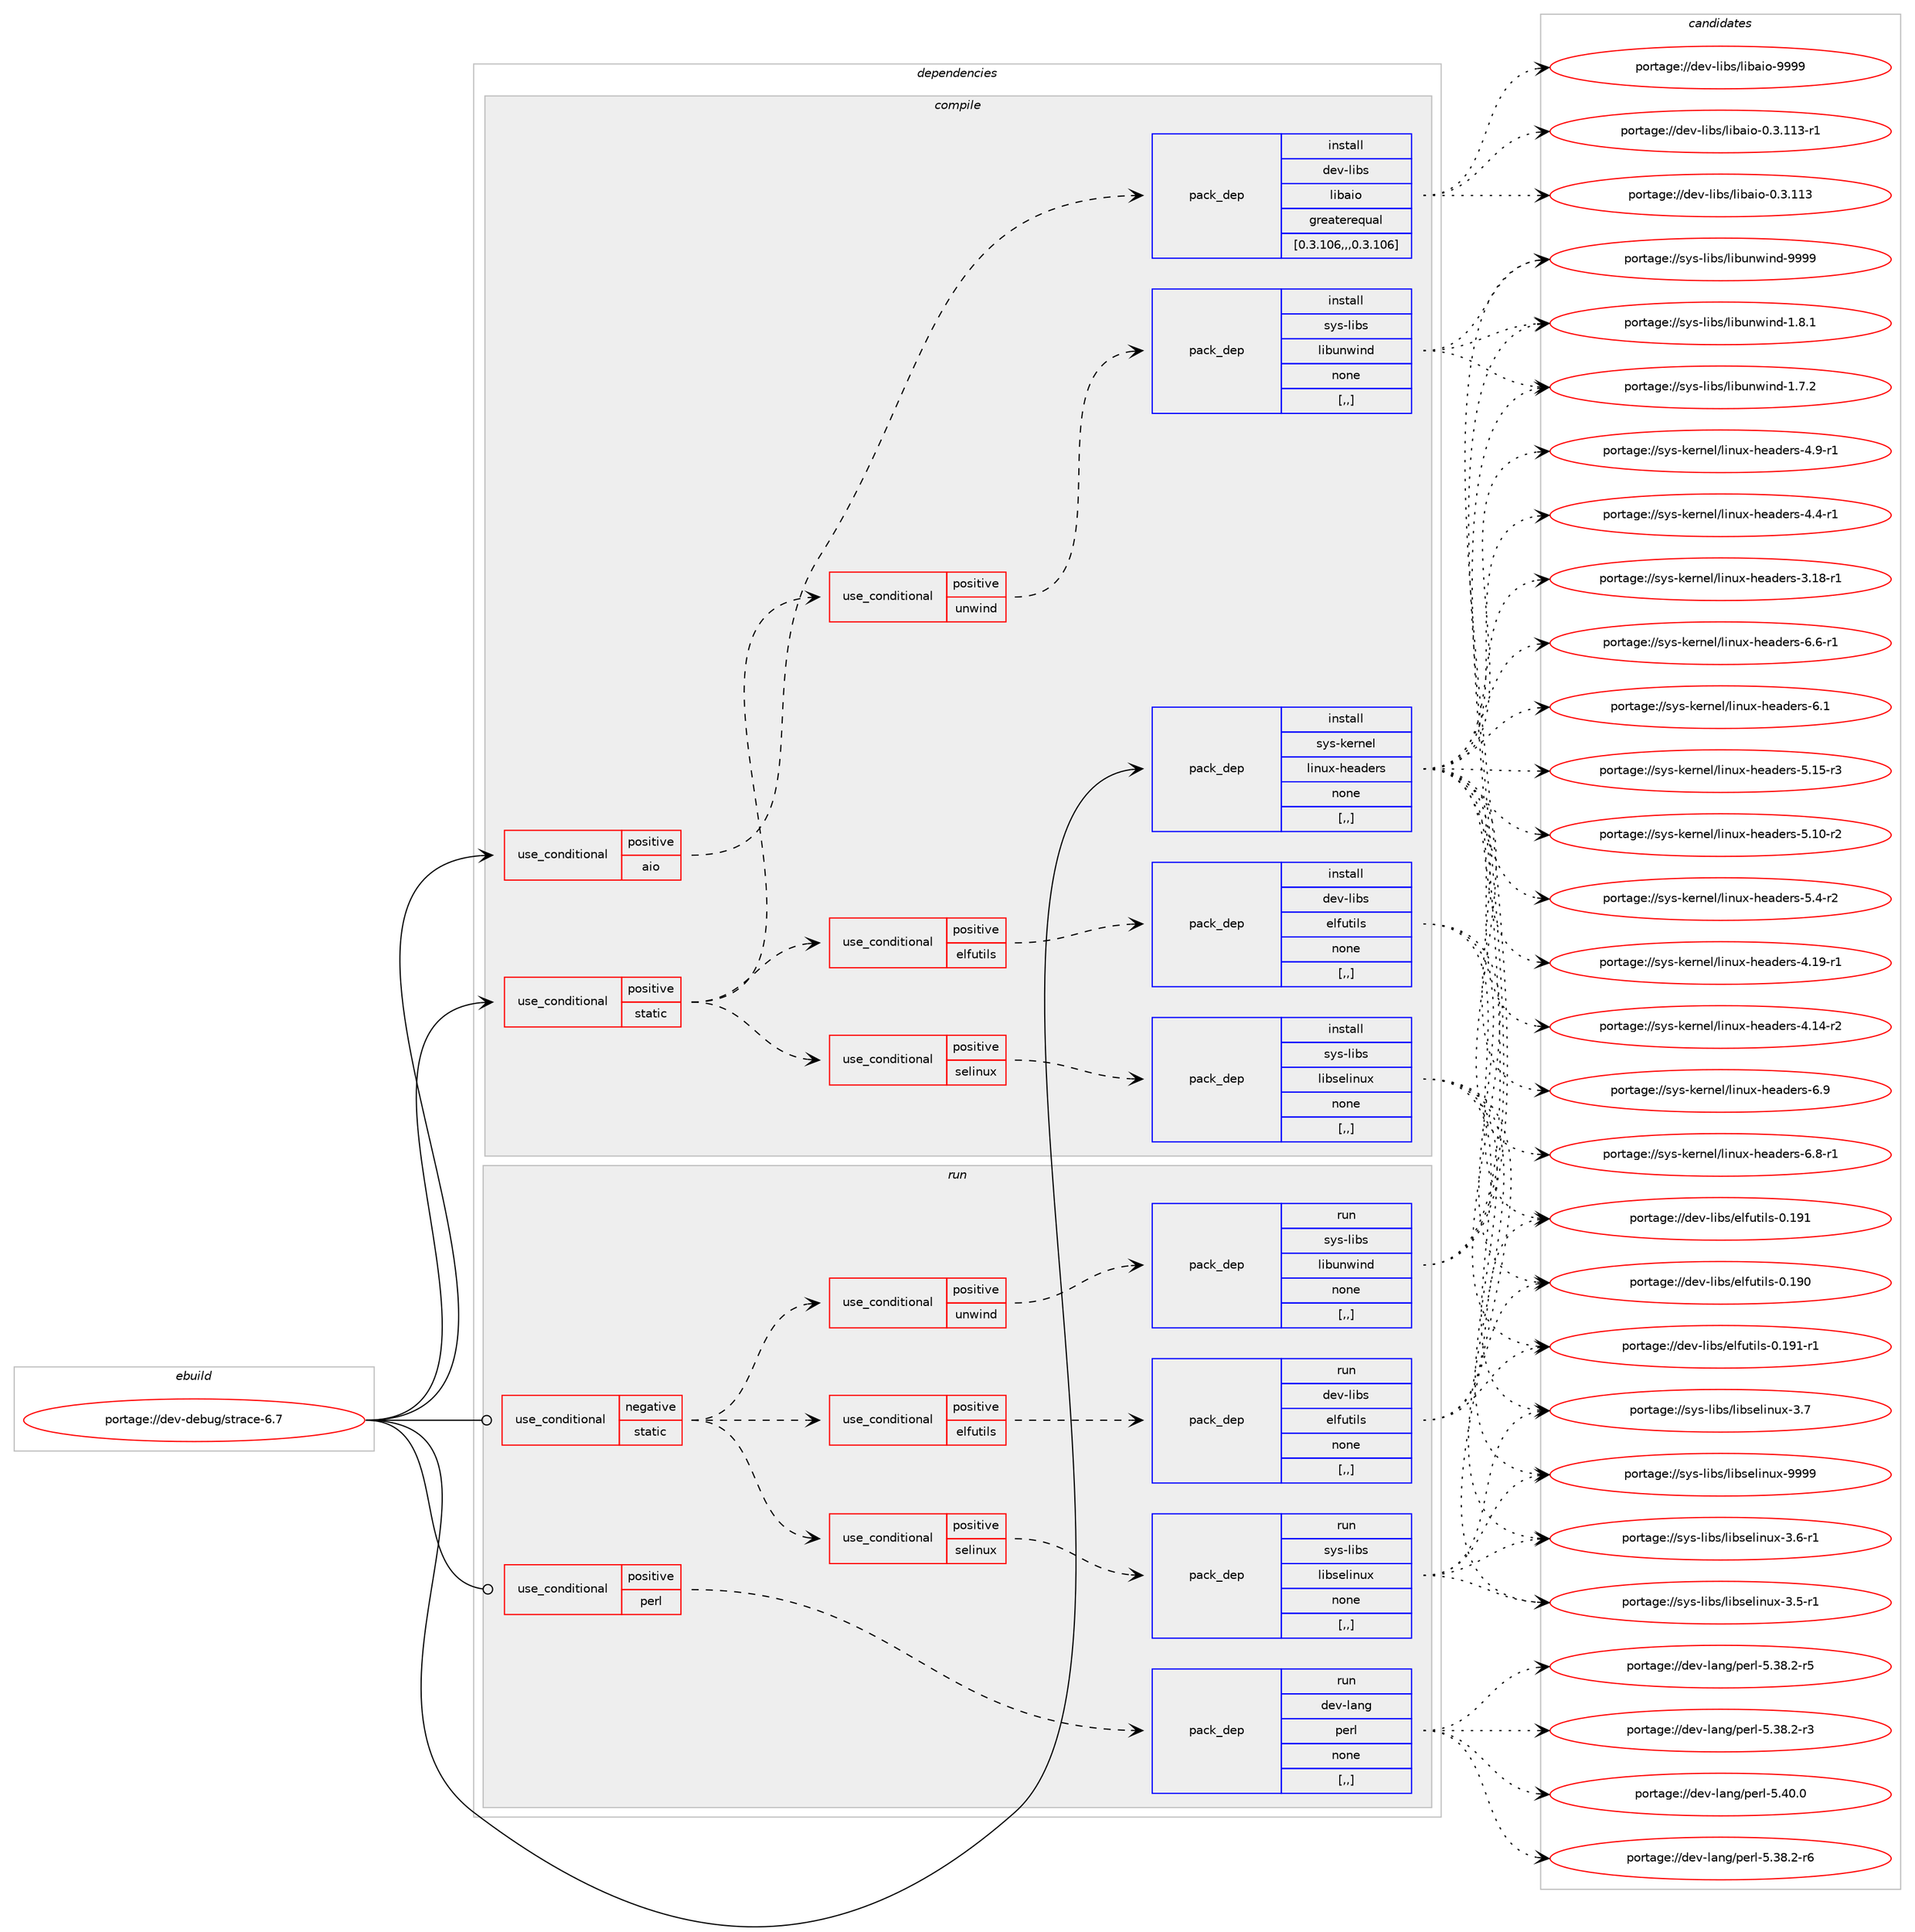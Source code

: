 digraph prolog {

# *************
# Graph options
# *************

newrank=true;
concentrate=true;
compound=true;
graph [rankdir=LR,fontname=Helvetica,fontsize=10,ranksep=1.5];#, ranksep=2.5, nodesep=0.2];
edge  [arrowhead=vee];
node  [fontname=Helvetica,fontsize=10];

# **********
# The ebuild
# **********

subgraph cluster_leftcol {
color=gray;
rank=same;
label=<<i>ebuild</i>>;
id [label="portage://dev-debug/strace-6.7", color=red, width=4, href="../dev-debug/strace-6.7.svg"];
}

# ****************
# The dependencies
# ****************

subgraph cluster_midcol {
color=gray;
label=<<i>dependencies</i>>;
subgraph cluster_compile {
fillcolor="#eeeeee";
style=filled;
label=<<i>compile</i>>;
subgraph cond19172 {
dependency72097 [label=<<TABLE BORDER="0" CELLBORDER="1" CELLSPACING="0" CELLPADDING="4"><TR><TD ROWSPAN="3" CELLPADDING="10">use_conditional</TD></TR><TR><TD>positive</TD></TR><TR><TD>aio</TD></TR></TABLE>>, shape=none, color=red];
subgraph pack51984 {
dependency72098 [label=<<TABLE BORDER="0" CELLBORDER="1" CELLSPACING="0" CELLPADDING="4" WIDTH="220"><TR><TD ROWSPAN="6" CELLPADDING="30">pack_dep</TD></TR><TR><TD WIDTH="110">install</TD></TR><TR><TD>dev-libs</TD></TR><TR><TD>libaio</TD></TR><TR><TD>greaterequal</TD></TR><TR><TD>[0.3.106,,,0.3.106]</TD></TR></TABLE>>, shape=none, color=blue];
}
dependency72097:e -> dependency72098:w [weight=20,style="dashed",arrowhead="vee"];
}
id:e -> dependency72097:w [weight=20,style="solid",arrowhead="vee"];
subgraph cond19173 {
dependency72099 [label=<<TABLE BORDER="0" CELLBORDER="1" CELLSPACING="0" CELLPADDING="4"><TR><TD ROWSPAN="3" CELLPADDING="10">use_conditional</TD></TR><TR><TD>positive</TD></TR><TR><TD>static</TD></TR></TABLE>>, shape=none, color=red];
subgraph cond19174 {
dependency72100 [label=<<TABLE BORDER="0" CELLBORDER="1" CELLSPACING="0" CELLPADDING="4"><TR><TD ROWSPAN="3" CELLPADDING="10">use_conditional</TD></TR><TR><TD>positive</TD></TR><TR><TD>unwind</TD></TR></TABLE>>, shape=none, color=red];
subgraph pack51985 {
dependency72101 [label=<<TABLE BORDER="0" CELLBORDER="1" CELLSPACING="0" CELLPADDING="4" WIDTH="220"><TR><TD ROWSPAN="6" CELLPADDING="30">pack_dep</TD></TR><TR><TD WIDTH="110">install</TD></TR><TR><TD>sys-libs</TD></TR><TR><TD>libunwind</TD></TR><TR><TD>none</TD></TR><TR><TD>[,,]</TD></TR></TABLE>>, shape=none, color=blue];
}
dependency72100:e -> dependency72101:w [weight=20,style="dashed",arrowhead="vee"];
}
dependency72099:e -> dependency72100:w [weight=20,style="dashed",arrowhead="vee"];
subgraph cond19175 {
dependency72102 [label=<<TABLE BORDER="0" CELLBORDER="1" CELLSPACING="0" CELLPADDING="4"><TR><TD ROWSPAN="3" CELLPADDING="10">use_conditional</TD></TR><TR><TD>positive</TD></TR><TR><TD>elfutils</TD></TR></TABLE>>, shape=none, color=red];
subgraph pack51986 {
dependency72103 [label=<<TABLE BORDER="0" CELLBORDER="1" CELLSPACING="0" CELLPADDING="4" WIDTH="220"><TR><TD ROWSPAN="6" CELLPADDING="30">pack_dep</TD></TR><TR><TD WIDTH="110">install</TD></TR><TR><TD>dev-libs</TD></TR><TR><TD>elfutils</TD></TR><TR><TD>none</TD></TR><TR><TD>[,,]</TD></TR></TABLE>>, shape=none, color=blue];
}
dependency72102:e -> dependency72103:w [weight=20,style="dashed",arrowhead="vee"];
}
dependency72099:e -> dependency72102:w [weight=20,style="dashed",arrowhead="vee"];
subgraph cond19176 {
dependency72104 [label=<<TABLE BORDER="0" CELLBORDER="1" CELLSPACING="0" CELLPADDING="4"><TR><TD ROWSPAN="3" CELLPADDING="10">use_conditional</TD></TR><TR><TD>positive</TD></TR><TR><TD>selinux</TD></TR></TABLE>>, shape=none, color=red];
subgraph pack51987 {
dependency72105 [label=<<TABLE BORDER="0" CELLBORDER="1" CELLSPACING="0" CELLPADDING="4" WIDTH="220"><TR><TD ROWSPAN="6" CELLPADDING="30">pack_dep</TD></TR><TR><TD WIDTH="110">install</TD></TR><TR><TD>sys-libs</TD></TR><TR><TD>libselinux</TD></TR><TR><TD>none</TD></TR><TR><TD>[,,]</TD></TR></TABLE>>, shape=none, color=blue];
}
dependency72104:e -> dependency72105:w [weight=20,style="dashed",arrowhead="vee"];
}
dependency72099:e -> dependency72104:w [weight=20,style="dashed",arrowhead="vee"];
}
id:e -> dependency72099:w [weight=20,style="solid",arrowhead="vee"];
subgraph pack51988 {
dependency72106 [label=<<TABLE BORDER="0" CELLBORDER="1" CELLSPACING="0" CELLPADDING="4" WIDTH="220"><TR><TD ROWSPAN="6" CELLPADDING="30">pack_dep</TD></TR><TR><TD WIDTH="110">install</TD></TR><TR><TD>sys-kernel</TD></TR><TR><TD>linux-headers</TD></TR><TR><TD>none</TD></TR><TR><TD>[,,]</TD></TR></TABLE>>, shape=none, color=blue];
}
id:e -> dependency72106:w [weight=20,style="solid",arrowhead="vee"];
}
subgraph cluster_compileandrun {
fillcolor="#eeeeee";
style=filled;
label=<<i>compile and run</i>>;
}
subgraph cluster_run {
fillcolor="#eeeeee";
style=filled;
label=<<i>run</i>>;
subgraph cond19177 {
dependency72107 [label=<<TABLE BORDER="0" CELLBORDER="1" CELLSPACING="0" CELLPADDING="4"><TR><TD ROWSPAN="3" CELLPADDING="10">use_conditional</TD></TR><TR><TD>negative</TD></TR><TR><TD>static</TD></TR></TABLE>>, shape=none, color=red];
subgraph cond19178 {
dependency72108 [label=<<TABLE BORDER="0" CELLBORDER="1" CELLSPACING="0" CELLPADDING="4"><TR><TD ROWSPAN="3" CELLPADDING="10">use_conditional</TD></TR><TR><TD>positive</TD></TR><TR><TD>unwind</TD></TR></TABLE>>, shape=none, color=red];
subgraph pack51989 {
dependency72109 [label=<<TABLE BORDER="0" CELLBORDER="1" CELLSPACING="0" CELLPADDING="4" WIDTH="220"><TR><TD ROWSPAN="6" CELLPADDING="30">pack_dep</TD></TR><TR><TD WIDTH="110">run</TD></TR><TR><TD>sys-libs</TD></TR><TR><TD>libunwind</TD></TR><TR><TD>none</TD></TR><TR><TD>[,,]</TD></TR></TABLE>>, shape=none, color=blue];
}
dependency72108:e -> dependency72109:w [weight=20,style="dashed",arrowhead="vee"];
}
dependency72107:e -> dependency72108:w [weight=20,style="dashed",arrowhead="vee"];
subgraph cond19179 {
dependency72110 [label=<<TABLE BORDER="0" CELLBORDER="1" CELLSPACING="0" CELLPADDING="4"><TR><TD ROWSPAN="3" CELLPADDING="10">use_conditional</TD></TR><TR><TD>positive</TD></TR><TR><TD>elfutils</TD></TR></TABLE>>, shape=none, color=red];
subgraph pack51990 {
dependency72111 [label=<<TABLE BORDER="0" CELLBORDER="1" CELLSPACING="0" CELLPADDING="4" WIDTH="220"><TR><TD ROWSPAN="6" CELLPADDING="30">pack_dep</TD></TR><TR><TD WIDTH="110">run</TD></TR><TR><TD>dev-libs</TD></TR><TR><TD>elfutils</TD></TR><TR><TD>none</TD></TR><TR><TD>[,,]</TD></TR></TABLE>>, shape=none, color=blue];
}
dependency72110:e -> dependency72111:w [weight=20,style="dashed",arrowhead="vee"];
}
dependency72107:e -> dependency72110:w [weight=20,style="dashed",arrowhead="vee"];
subgraph cond19180 {
dependency72112 [label=<<TABLE BORDER="0" CELLBORDER="1" CELLSPACING="0" CELLPADDING="4"><TR><TD ROWSPAN="3" CELLPADDING="10">use_conditional</TD></TR><TR><TD>positive</TD></TR><TR><TD>selinux</TD></TR></TABLE>>, shape=none, color=red];
subgraph pack51991 {
dependency72113 [label=<<TABLE BORDER="0" CELLBORDER="1" CELLSPACING="0" CELLPADDING="4" WIDTH="220"><TR><TD ROWSPAN="6" CELLPADDING="30">pack_dep</TD></TR><TR><TD WIDTH="110">run</TD></TR><TR><TD>sys-libs</TD></TR><TR><TD>libselinux</TD></TR><TR><TD>none</TD></TR><TR><TD>[,,]</TD></TR></TABLE>>, shape=none, color=blue];
}
dependency72112:e -> dependency72113:w [weight=20,style="dashed",arrowhead="vee"];
}
dependency72107:e -> dependency72112:w [weight=20,style="dashed",arrowhead="vee"];
}
id:e -> dependency72107:w [weight=20,style="solid",arrowhead="odot"];
subgraph cond19181 {
dependency72114 [label=<<TABLE BORDER="0" CELLBORDER="1" CELLSPACING="0" CELLPADDING="4"><TR><TD ROWSPAN="3" CELLPADDING="10">use_conditional</TD></TR><TR><TD>positive</TD></TR><TR><TD>perl</TD></TR></TABLE>>, shape=none, color=red];
subgraph pack51992 {
dependency72115 [label=<<TABLE BORDER="0" CELLBORDER="1" CELLSPACING="0" CELLPADDING="4" WIDTH="220"><TR><TD ROWSPAN="6" CELLPADDING="30">pack_dep</TD></TR><TR><TD WIDTH="110">run</TD></TR><TR><TD>dev-lang</TD></TR><TR><TD>perl</TD></TR><TR><TD>none</TD></TR><TR><TD>[,,]</TD></TR></TABLE>>, shape=none, color=blue];
}
dependency72114:e -> dependency72115:w [weight=20,style="dashed",arrowhead="vee"];
}
id:e -> dependency72114:w [weight=20,style="solid",arrowhead="odot"];
}
}

# **************
# The candidates
# **************

subgraph cluster_choices {
rank=same;
color=gray;
label=<<i>candidates</i>>;

subgraph choice51984 {
color=black;
nodesep=1;
choice10010111845108105981154710810598971051114557575757 [label="portage://dev-libs/libaio-9999", color=red, width=4,href="../dev-libs/libaio-9999.svg"];
choice100101118451081059811547108105989710511145484651464949514511449 [label="portage://dev-libs/libaio-0.3.113-r1", color=red, width=4,href="../dev-libs/libaio-0.3.113-r1.svg"];
choice10010111845108105981154710810598971051114548465146494951 [label="portage://dev-libs/libaio-0.3.113", color=red, width=4,href="../dev-libs/libaio-0.3.113.svg"];
dependency72098:e -> choice10010111845108105981154710810598971051114557575757:w [style=dotted,weight="100"];
dependency72098:e -> choice100101118451081059811547108105989710511145484651464949514511449:w [style=dotted,weight="100"];
dependency72098:e -> choice10010111845108105981154710810598971051114548465146494951:w [style=dotted,weight="100"];
}
subgraph choice51985 {
color=black;
nodesep=1;
choice115121115451081059811547108105981171101191051101004557575757 [label="portage://sys-libs/libunwind-9999", color=red, width=4,href="../sys-libs/libunwind-9999.svg"];
choice11512111545108105981154710810598117110119105110100454946564649 [label="portage://sys-libs/libunwind-1.8.1", color=red, width=4,href="../sys-libs/libunwind-1.8.1.svg"];
choice11512111545108105981154710810598117110119105110100454946554650 [label="portage://sys-libs/libunwind-1.7.2", color=red, width=4,href="../sys-libs/libunwind-1.7.2.svg"];
dependency72101:e -> choice115121115451081059811547108105981171101191051101004557575757:w [style=dotted,weight="100"];
dependency72101:e -> choice11512111545108105981154710810598117110119105110100454946564649:w [style=dotted,weight="100"];
dependency72101:e -> choice11512111545108105981154710810598117110119105110100454946554650:w [style=dotted,weight="100"];
}
subgraph choice51986 {
color=black;
nodesep=1;
choice1001011184510810598115471011081021171161051081154548464957494511449 [label="portage://dev-libs/elfutils-0.191-r1", color=red, width=4,href="../dev-libs/elfutils-0.191-r1.svg"];
choice100101118451081059811547101108102117116105108115454846495749 [label="portage://dev-libs/elfutils-0.191", color=red, width=4,href="../dev-libs/elfutils-0.191.svg"];
choice100101118451081059811547101108102117116105108115454846495748 [label="portage://dev-libs/elfutils-0.190", color=red, width=4,href="../dev-libs/elfutils-0.190.svg"];
dependency72103:e -> choice1001011184510810598115471011081021171161051081154548464957494511449:w [style=dotted,weight="100"];
dependency72103:e -> choice100101118451081059811547101108102117116105108115454846495749:w [style=dotted,weight="100"];
dependency72103:e -> choice100101118451081059811547101108102117116105108115454846495748:w [style=dotted,weight="100"];
}
subgraph choice51987 {
color=black;
nodesep=1;
choice115121115451081059811547108105981151011081051101171204557575757 [label="portage://sys-libs/libselinux-9999", color=red, width=4,href="../sys-libs/libselinux-9999.svg"];
choice1151211154510810598115471081059811510110810511011712045514655 [label="portage://sys-libs/libselinux-3.7", color=red, width=4,href="../sys-libs/libselinux-3.7.svg"];
choice11512111545108105981154710810598115101108105110117120455146544511449 [label="portage://sys-libs/libselinux-3.6-r1", color=red, width=4,href="../sys-libs/libselinux-3.6-r1.svg"];
choice11512111545108105981154710810598115101108105110117120455146534511449 [label="portage://sys-libs/libselinux-3.5-r1", color=red, width=4,href="../sys-libs/libselinux-3.5-r1.svg"];
dependency72105:e -> choice115121115451081059811547108105981151011081051101171204557575757:w [style=dotted,weight="100"];
dependency72105:e -> choice1151211154510810598115471081059811510110810511011712045514655:w [style=dotted,weight="100"];
dependency72105:e -> choice11512111545108105981154710810598115101108105110117120455146544511449:w [style=dotted,weight="100"];
dependency72105:e -> choice11512111545108105981154710810598115101108105110117120455146534511449:w [style=dotted,weight="100"];
}
subgraph choice51988 {
color=black;
nodesep=1;
choice1151211154510710111411010110847108105110117120451041019710010111411545544657 [label="portage://sys-kernel/linux-headers-6.9", color=red, width=4,href="../sys-kernel/linux-headers-6.9.svg"];
choice11512111545107101114110101108471081051101171204510410197100101114115455446564511449 [label="portage://sys-kernel/linux-headers-6.8-r1", color=red, width=4,href="../sys-kernel/linux-headers-6.8-r1.svg"];
choice11512111545107101114110101108471081051101171204510410197100101114115455446544511449 [label="portage://sys-kernel/linux-headers-6.6-r1", color=red, width=4,href="../sys-kernel/linux-headers-6.6-r1.svg"];
choice1151211154510710111411010110847108105110117120451041019710010111411545544649 [label="portage://sys-kernel/linux-headers-6.1", color=red, width=4,href="../sys-kernel/linux-headers-6.1.svg"];
choice1151211154510710111411010110847108105110117120451041019710010111411545534649534511451 [label="portage://sys-kernel/linux-headers-5.15-r3", color=red, width=4,href="../sys-kernel/linux-headers-5.15-r3.svg"];
choice1151211154510710111411010110847108105110117120451041019710010111411545534649484511450 [label="portage://sys-kernel/linux-headers-5.10-r2", color=red, width=4,href="../sys-kernel/linux-headers-5.10-r2.svg"];
choice11512111545107101114110101108471081051101171204510410197100101114115455346524511450 [label="portage://sys-kernel/linux-headers-5.4-r2", color=red, width=4,href="../sys-kernel/linux-headers-5.4-r2.svg"];
choice1151211154510710111411010110847108105110117120451041019710010111411545524649574511449 [label="portage://sys-kernel/linux-headers-4.19-r1", color=red, width=4,href="../sys-kernel/linux-headers-4.19-r1.svg"];
choice1151211154510710111411010110847108105110117120451041019710010111411545524649524511450 [label="portage://sys-kernel/linux-headers-4.14-r2", color=red, width=4,href="../sys-kernel/linux-headers-4.14-r2.svg"];
choice11512111545107101114110101108471081051101171204510410197100101114115455246574511449 [label="portage://sys-kernel/linux-headers-4.9-r1", color=red, width=4,href="../sys-kernel/linux-headers-4.9-r1.svg"];
choice11512111545107101114110101108471081051101171204510410197100101114115455246524511449 [label="portage://sys-kernel/linux-headers-4.4-r1", color=red, width=4,href="../sys-kernel/linux-headers-4.4-r1.svg"];
choice1151211154510710111411010110847108105110117120451041019710010111411545514649564511449 [label="portage://sys-kernel/linux-headers-3.18-r1", color=red, width=4,href="../sys-kernel/linux-headers-3.18-r1.svg"];
dependency72106:e -> choice1151211154510710111411010110847108105110117120451041019710010111411545544657:w [style=dotted,weight="100"];
dependency72106:e -> choice11512111545107101114110101108471081051101171204510410197100101114115455446564511449:w [style=dotted,weight="100"];
dependency72106:e -> choice11512111545107101114110101108471081051101171204510410197100101114115455446544511449:w [style=dotted,weight="100"];
dependency72106:e -> choice1151211154510710111411010110847108105110117120451041019710010111411545544649:w [style=dotted,weight="100"];
dependency72106:e -> choice1151211154510710111411010110847108105110117120451041019710010111411545534649534511451:w [style=dotted,weight="100"];
dependency72106:e -> choice1151211154510710111411010110847108105110117120451041019710010111411545534649484511450:w [style=dotted,weight="100"];
dependency72106:e -> choice11512111545107101114110101108471081051101171204510410197100101114115455346524511450:w [style=dotted,weight="100"];
dependency72106:e -> choice1151211154510710111411010110847108105110117120451041019710010111411545524649574511449:w [style=dotted,weight="100"];
dependency72106:e -> choice1151211154510710111411010110847108105110117120451041019710010111411545524649524511450:w [style=dotted,weight="100"];
dependency72106:e -> choice11512111545107101114110101108471081051101171204510410197100101114115455246574511449:w [style=dotted,weight="100"];
dependency72106:e -> choice11512111545107101114110101108471081051101171204510410197100101114115455246524511449:w [style=dotted,weight="100"];
dependency72106:e -> choice1151211154510710111411010110847108105110117120451041019710010111411545514649564511449:w [style=dotted,weight="100"];
}
subgraph choice51989 {
color=black;
nodesep=1;
choice115121115451081059811547108105981171101191051101004557575757 [label="portage://sys-libs/libunwind-9999", color=red, width=4,href="../sys-libs/libunwind-9999.svg"];
choice11512111545108105981154710810598117110119105110100454946564649 [label="portage://sys-libs/libunwind-1.8.1", color=red, width=4,href="../sys-libs/libunwind-1.8.1.svg"];
choice11512111545108105981154710810598117110119105110100454946554650 [label="portage://sys-libs/libunwind-1.7.2", color=red, width=4,href="../sys-libs/libunwind-1.7.2.svg"];
dependency72109:e -> choice115121115451081059811547108105981171101191051101004557575757:w [style=dotted,weight="100"];
dependency72109:e -> choice11512111545108105981154710810598117110119105110100454946564649:w [style=dotted,weight="100"];
dependency72109:e -> choice11512111545108105981154710810598117110119105110100454946554650:w [style=dotted,weight="100"];
}
subgraph choice51990 {
color=black;
nodesep=1;
choice1001011184510810598115471011081021171161051081154548464957494511449 [label="portage://dev-libs/elfutils-0.191-r1", color=red, width=4,href="../dev-libs/elfutils-0.191-r1.svg"];
choice100101118451081059811547101108102117116105108115454846495749 [label="portage://dev-libs/elfutils-0.191", color=red, width=4,href="../dev-libs/elfutils-0.191.svg"];
choice100101118451081059811547101108102117116105108115454846495748 [label="portage://dev-libs/elfutils-0.190", color=red, width=4,href="../dev-libs/elfutils-0.190.svg"];
dependency72111:e -> choice1001011184510810598115471011081021171161051081154548464957494511449:w [style=dotted,weight="100"];
dependency72111:e -> choice100101118451081059811547101108102117116105108115454846495749:w [style=dotted,weight="100"];
dependency72111:e -> choice100101118451081059811547101108102117116105108115454846495748:w [style=dotted,weight="100"];
}
subgraph choice51991 {
color=black;
nodesep=1;
choice115121115451081059811547108105981151011081051101171204557575757 [label="portage://sys-libs/libselinux-9999", color=red, width=4,href="../sys-libs/libselinux-9999.svg"];
choice1151211154510810598115471081059811510110810511011712045514655 [label="portage://sys-libs/libselinux-3.7", color=red, width=4,href="../sys-libs/libselinux-3.7.svg"];
choice11512111545108105981154710810598115101108105110117120455146544511449 [label="portage://sys-libs/libselinux-3.6-r1", color=red, width=4,href="../sys-libs/libselinux-3.6-r1.svg"];
choice11512111545108105981154710810598115101108105110117120455146534511449 [label="portage://sys-libs/libselinux-3.5-r1", color=red, width=4,href="../sys-libs/libselinux-3.5-r1.svg"];
dependency72113:e -> choice115121115451081059811547108105981151011081051101171204557575757:w [style=dotted,weight="100"];
dependency72113:e -> choice1151211154510810598115471081059811510110810511011712045514655:w [style=dotted,weight="100"];
dependency72113:e -> choice11512111545108105981154710810598115101108105110117120455146544511449:w [style=dotted,weight="100"];
dependency72113:e -> choice11512111545108105981154710810598115101108105110117120455146534511449:w [style=dotted,weight="100"];
}
subgraph choice51992 {
color=black;
nodesep=1;
choice10010111845108971101034711210111410845534652484648 [label="portage://dev-lang/perl-5.40.0", color=red, width=4,href="../dev-lang/perl-5.40.0.svg"];
choice100101118451089711010347112101114108455346515646504511454 [label="portage://dev-lang/perl-5.38.2-r6", color=red, width=4,href="../dev-lang/perl-5.38.2-r6.svg"];
choice100101118451089711010347112101114108455346515646504511453 [label="portage://dev-lang/perl-5.38.2-r5", color=red, width=4,href="../dev-lang/perl-5.38.2-r5.svg"];
choice100101118451089711010347112101114108455346515646504511451 [label="portage://dev-lang/perl-5.38.2-r3", color=red, width=4,href="../dev-lang/perl-5.38.2-r3.svg"];
dependency72115:e -> choice10010111845108971101034711210111410845534652484648:w [style=dotted,weight="100"];
dependency72115:e -> choice100101118451089711010347112101114108455346515646504511454:w [style=dotted,weight="100"];
dependency72115:e -> choice100101118451089711010347112101114108455346515646504511453:w [style=dotted,weight="100"];
dependency72115:e -> choice100101118451089711010347112101114108455346515646504511451:w [style=dotted,weight="100"];
}
}

}
